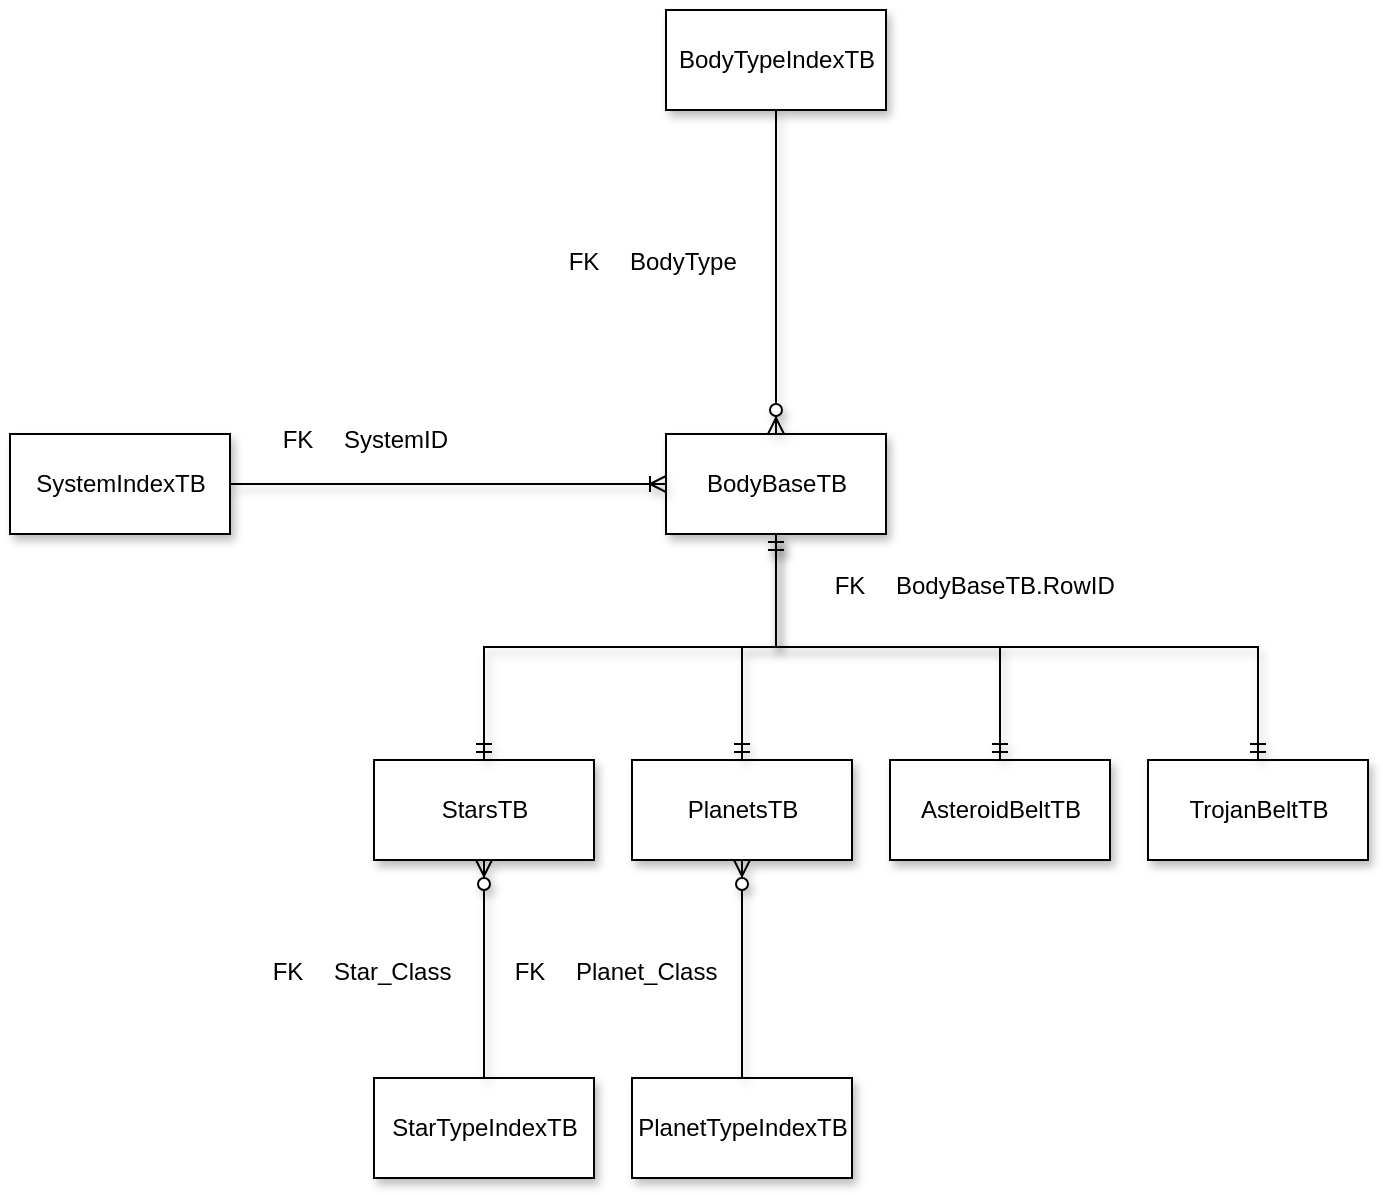 <mxfile version="19.0.3" type="device"><diagram id="LUZ_MT40dJEqigyeHYTx" name="Page-1"><mxGraphModel dx="768" dy="1211" grid="0" gridSize="10" guides="1" tooltips="1" connect="1" arrows="1" fold="1" page="1" pageScale="1" pageWidth="1169" pageHeight="827" math="0" shadow="0"><root><mxCell id="0"/><mxCell id="1" parent="0"/><mxCell id="LrPcLXnYVG-jrPqZWWQE-14" value="SystemIndexTB" style="html=1;shadow=1;sketch=0;" parent="1" vertex="1"><mxGeometry x="136" y="381" width="110" height="50" as="geometry"/></mxCell><mxCell id="LrPcLXnYVG-jrPqZWWQE-15" value="BodyBaseTB" style="html=1;shadow=1;sketch=0;" parent="1" vertex="1"><mxGeometry x="464" y="381" width="110" height="50" as="geometry"/></mxCell><mxCell id="LrPcLXnYVG-jrPqZWWQE-16" value="BodyTypeIndexTB" style="html=1;shadow=1;sketch=0;" parent="1" vertex="1"><mxGeometry x="464" y="169" width="110" height="50" as="geometry"/></mxCell><mxCell id="LrPcLXnYVG-jrPqZWWQE-17" value="" style="fontSize=12;html=1;endArrow=ERzeroToMany;endFill=1;rounded=0;exitX=0.5;exitY=1;exitDx=0;exitDy=0;entryX=0.5;entryY=0;entryDx=0;entryDy=0;shadow=1;sketch=0;" parent="1" source="LrPcLXnYVG-jrPqZWWQE-16" target="LrPcLXnYVG-jrPqZWWQE-15" edge="1"><mxGeometry width="100" height="100" relative="1" as="geometry"><mxPoint x="547" y="477" as="sourcePoint"/><mxPoint x="647" y="377" as="targetPoint"/></mxGeometry></mxCell><mxCell id="LrPcLXnYVG-jrPqZWWQE-18" value="" style="edgeStyle=entityRelationEdgeStyle;fontSize=12;html=1;endArrow=ERoneToMany;rounded=0;exitX=1;exitY=0.5;exitDx=0;exitDy=0;entryX=0;entryY=0.5;entryDx=0;entryDy=0;shadow=1;sketch=0;" parent="1" source="LrPcLXnYVG-jrPqZWWQE-14" target="LrPcLXnYVG-jrPqZWWQE-15" edge="1"><mxGeometry width="100" height="100" relative="1" as="geometry"><mxPoint x="547" y="477" as="sourcePoint"/><mxPoint x="647" y="377" as="targetPoint"/></mxGeometry></mxCell><mxCell id="LrPcLXnYVG-jrPqZWWQE-21" value="StarsTB" style="html=1;shadow=1;sketch=0;" parent="1" vertex="1"><mxGeometry x="318" y="544" width="110" height="50" as="geometry"/></mxCell><mxCell id="LrPcLXnYVG-jrPqZWWQE-22" value="PlanetsTB" style="html=1;shadow=1;sketch=0;" parent="1" vertex="1"><mxGeometry x="447" y="544" width="110" height="50" as="geometry"/></mxCell><mxCell id="LrPcLXnYVG-jrPqZWWQE-23" value="AsteroidBeltTB" style="html=1;shadow=1;sketch=0;" parent="1" vertex="1"><mxGeometry x="576" y="544" width="110" height="50" as="geometry"/></mxCell><mxCell id="LrPcLXnYVG-jrPqZWWQE-24" value="TrojanBeltTB" style="html=1;shadow=1;sketch=0;" parent="1" vertex="1"><mxGeometry x="705" y="544" width="110" height="50" as="geometry"/></mxCell><mxCell id="LrPcLXnYVG-jrPqZWWQE-25" value="" style="edgeStyle=orthogonalEdgeStyle;fontSize=12;html=1;endArrow=ERmandOne;startArrow=ERmandOne;rounded=0;exitX=0.5;exitY=0;exitDx=0;exitDy=0;entryX=0.5;entryY=1;entryDx=0;entryDy=0;shadow=1;sketch=0;" parent="1" source="LrPcLXnYVG-jrPqZWWQE-21" target="LrPcLXnYVG-jrPqZWWQE-15" edge="1"><mxGeometry width="100" height="100" relative="1" as="geometry"><mxPoint x="565" y="483" as="sourcePoint"/><mxPoint x="665" y="383" as="targetPoint"/></mxGeometry></mxCell><mxCell id="LrPcLXnYVG-jrPqZWWQE-26" value="" style="edgeStyle=orthogonalEdgeStyle;fontSize=12;html=1;endArrow=ERmandOne;startArrow=ERmandOne;rounded=0;exitX=0.5;exitY=0;exitDx=0;exitDy=0;entryX=0.5;entryY=1;entryDx=0;entryDy=0;shadow=1;sketch=0;" parent="1" source="LrPcLXnYVG-jrPqZWWQE-22" target="LrPcLXnYVG-jrPqZWWQE-15" edge="1"><mxGeometry width="100" height="100" relative="1" as="geometry"><mxPoint x="527" y="497" as="sourcePoint"/><mxPoint x="673" y="384" as="targetPoint"/></mxGeometry></mxCell><mxCell id="LrPcLXnYVG-jrPqZWWQE-27" value="" style="edgeStyle=orthogonalEdgeStyle;fontSize=12;html=1;endArrow=ERmandOne;startArrow=ERmandOne;rounded=0;exitX=0.5;exitY=0;exitDx=0;exitDy=0;entryX=0.5;entryY=1;entryDx=0;entryDy=0;shadow=1;sketch=0;" parent="1" source="LrPcLXnYVG-jrPqZWWQE-23" target="LrPcLXnYVG-jrPqZWWQE-15" edge="1"><mxGeometry width="100" height="100" relative="1" as="geometry"><mxPoint x="650.0" y="511" as="sourcePoint"/><mxPoint x="667" y="398" as="targetPoint"/></mxGeometry></mxCell><mxCell id="LrPcLXnYVG-jrPqZWWQE-28" value="" style="edgeStyle=orthogonalEdgeStyle;fontSize=12;html=1;endArrow=ERmandOne;startArrow=ERmandOne;rounded=0;exitX=0.5;exitY=0;exitDx=0;exitDy=0;entryX=0.5;entryY=1;entryDx=0;entryDy=0;shadow=1;sketch=0;" parent="1" source="LrPcLXnYVG-jrPqZWWQE-24" target="LrPcLXnYVG-jrPqZWWQE-15" edge="1"><mxGeometry width="100" height="100" relative="1" as="geometry"><mxPoint x="738.0" y="475" as="sourcePoint"/><mxPoint x="755" y="362" as="targetPoint"/></mxGeometry></mxCell><mxCell id="PK7GtCEVsDgJHDYDoT1I-1" value="StarTypeIndexTB" style="html=1;shadow=1;" vertex="1" parent="1"><mxGeometry x="318" y="703" width="110" height="50" as="geometry"/></mxCell><mxCell id="PK7GtCEVsDgJHDYDoT1I-2" value="" style="fontSize=12;html=1;endArrow=ERzeroToMany;endFill=1;rounded=0;shadow=1;sketch=0;exitX=0.5;exitY=0;exitDx=0;exitDy=0;entryX=0.5;entryY=1;entryDx=0;entryDy=0;" edge="1" parent="1" source="PK7GtCEVsDgJHDYDoT1I-1" target="LrPcLXnYVG-jrPqZWWQE-21"><mxGeometry width="100" height="100" relative="1" as="geometry"><mxPoint x="487" y="755" as="sourcePoint"/><mxPoint x="587" y="655" as="targetPoint"/></mxGeometry></mxCell><mxCell id="PK7GtCEVsDgJHDYDoT1I-3" value="PlanetTypeIndexTB" style="html=1;shadow=1;" vertex="1" parent="1"><mxGeometry x="447" y="703" width="110" height="50" as="geometry"/></mxCell><mxCell id="PK7GtCEVsDgJHDYDoT1I-4" value="" style="fontSize=12;html=1;endArrow=ERzeroToMany;endFill=1;rounded=0;shadow=1;sketch=0;exitX=0.5;exitY=0;exitDx=0;exitDy=0;entryX=0.5;entryY=1;entryDx=0;entryDy=0;" edge="1" parent="1" source="PK7GtCEVsDgJHDYDoT1I-3" target="LrPcLXnYVG-jrPqZWWQE-22"><mxGeometry width="100" height="100" relative="1" as="geometry"><mxPoint x="612" y="716" as="sourcePoint"/><mxPoint x="712" y="616" as="targetPoint"/></mxGeometry></mxCell><mxCell id="PK7GtCEVsDgJHDYDoT1I-5" value="" style="shape=table;startSize=0;container=1;collapsible=1;childLayout=tableLayout;fixedRows=1;rowLines=0;fontStyle=0;align=center;resizeLast=1;strokeColor=none;fillColor=none;collapsible=0;shadow=1;" vertex="1" parent="1"><mxGeometry x="265" y="368" width="180" height="30" as="geometry"/></mxCell><mxCell id="PK7GtCEVsDgJHDYDoT1I-6" value="" style="shape=tableRow;horizontal=0;startSize=0;swimlaneHead=0;swimlaneBody=0;fillColor=none;collapsible=0;dropTarget=0;points=[[0,0.5],[1,0.5]];portConstraint=eastwest;top=0;left=0;right=0;bottom=0;shadow=1;" vertex="1" parent="PK7GtCEVsDgJHDYDoT1I-5"><mxGeometry width="180" height="30" as="geometry"/></mxCell><mxCell id="PK7GtCEVsDgJHDYDoT1I-7" value="FK" style="shape=partialRectangle;connectable=0;fillColor=none;top=0;left=0;bottom=0;right=0;fontStyle=0;overflow=hidden;shadow=1;" vertex="1" parent="PK7GtCEVsDgJHDYDoT1I-6"><mxGeometry width="30" height="30" as="geometry"><mxRectangle width="30" height="30" as="alternateBounds"/></mxGeometry></mxCell><mxCell id="PK7GtCEVsDgJHDYDoT1I-8" value="SystemID" style="shape=partialRectangle;connectable=0;fillColor=none;top=0;left=0;bottom=0;right=0;align=left;spacingLeft=6;fontStyle=0;overflow=hidden;shadow=1;" vertex="1" parent="PK7GtCEVsDgJHDYDoT1I-6"><mxGeometry x="30" width="150" height="30" as="geometry"><mxRectangle width="150" height="30" as="alternateBounds"/></mxGeometry></mxCell><mxCell id="PK7GtCEVsDgJHDYDoT1I-9" value="" style="shape=table;startSize=0;container=1;collapsible=1;childLayout=tableLayout;fixedRows=1;rowLines=0;fontStyle=0;align=center;resizeLast=1;strokeColor=none;fillColor=none;collapsible=0;shadow=1;" vertex="1" parent="1"><mxGeometry x="541" y="441" width="158" height="30" as="geometry"/></mxCell><mxCell id="PK7GtCEVsDgJHDYDoT1I-10" value="" style="shape=tableRow;horizontal=0;startSize=0;swimlaneHead=0;swimlaneBody=0;fillColor=none;collapsible=0;dropTarget=0;points=[[0,0.5],[1,0.5]];portConstraint=eastwest;top=0;left=0;right=0;bottom=0;shadow=1;" vertex="1" parent="PK7GtCEVsDgJHDYDoT1I-9"><mxGeometry width="158" height="30" as="geometry"/></mxCell><mxCell id="PK7GtCEVsDgJHDYDoT1I-11" value="FK" style="shape=partialRectangle;connectable=0;fillColor=none;top=0;left=0;bottom=0;right=0;fontStyle=0;overflow=hidden;shadow=1;" vertex="1" parent="PK7GtCEVsDgJHDYDoT1I-10"><mxGeometry width="30" height="30" as="geometry"><mxRectangle width="30" height="30" as="alternateBounds"/></mxGeometry></mxCell><mxCell id="PK7GtCEVsDgJHDYDoT1I-12" value="BodyBaseTB.RowID" style="shape=partialRectangle;connectable=0;fillColor=none;top=0;left=0;bottom=0;right=0;align=left;spacingLeft=6;fontStyle=0;overflow=hidden;shadow=1;" vertex="1" parent="PK7GtCEVsDgJHDYDoT1I-10"><mxGeometry x="30" width="128" height="30" as="geometry"><mxRectangle width="128" height="30" as="alternateBounds"/></mxGeometry></mxCell><mxCell id="PK7GtCEVsDgJHDYDoT1I-13" value="" style="shape=table;startSize=0;container=1;collapsible=1;childLayout=tableLayout;fixedRows=1;rowLines=0;fontStyle=0;align=center;resizeLast=1;strokeColor=none;fillColor=none;collapsible=0;shadow=1;" vertex="1" parent="1"><mxGeometry x="408" y="279" width="101" height="30" as="geometry"/></mxCell><mxCell id="PK7GtCEVsDgJHDYDoT1I-14" value="" style="shape=tableRow;horizontal=0;startSize=0;swimlaneHead=0;swimlaneBody=0;fillColor=none;collapsible=0;dropTarget=0;points=[[0,0.5],[1,0.5]];portConstraint=eastwest;top=0;left=0;right=0;bottom=0;shadow=1;" vertex="1" parent="PK7GtCEVsDgJHDYDoT1I-13"><mxGeometry width="101" height="30" as="geometry"/></mxCell><mxCell id="PK7GtCEVsDgJHDYDoT1I-15" value="FK" style="shape=partialRectangle;connectable=0;fillColor=none;top=0;left=0;bottom=0;right=0;fontStyle=0;overflow=hidden;shadow=1;" vertex="1" parent="PK7GtCEVsDgJHDYDoT1I-14"><mxGeometry width="30" height="30" as="geometry"><mxRectangle width="30" height="30" as="alternateBounds"/></mxGeometry></mxCell><mxCell id="PK7GtCEVsDgJHDYDoT1I-16" value="BodyType" style="shape=partialRectangle;connectable=0;fillColor=none;top=0;left=0;bottom=0;right=0;align=left;spacingLeft=6;fontStyle=0;overflow=hidden;shadow=1;" vertex="1" parent="PK7GtCEVsDgJHDYDoT1I-14"><mxGeometry x="30" width="71" height="30" as="geometry"><mxRectangle width="71" height="30" as="alternateBounds"/></mxGeometry></mxCell><mxCell id="PK7GtCEVsDgJHDYDoT1I-17" value="" style="shape=table;startSize=0;container=1;collapsible=1;childLayout=tableLayout;fixedRows=1;rowLines=0;fontStyle=0;align=center;resizeLast=1;strokeColor=none;fillColor=none;collapsible=0;shadow=1;" vertex="1" parent="1"><mxGeometry x="260" y="634" width="104" height="30" as="geometry"/></mxCell><mxCell id="PK7GtCEVsDgJHDYDoT1I-18" value="" style="shape=tableRow;horizontal=0;startSize=0;swimlaneHead=0;swimlaneBody=0;fillColor=none;collapsible=0;dropTarget=0;points=[[0,0.5],[1,0.5]];portConstraint=eastwest;top=0;left=0;right=0;bottom=0;shadow=1;" vertex="1" parent="PK7GtCEVsDgJHDYDoT1I-17"><mxGeometry width="104" height="30" as="geometry"/></mxCell><mxCell id="PK7GtCEVsDgJHDYDoT1I-19" value="FK" style="shape=partialRectangle;connectable=0;fillColor=none;top=0;left=0;bottom=0;right=0;fontStyle=0;overflow=hidden;shadow=1;" vertex="1" parent="PK7GtCEVsDgJHDYDoT1I-18"><mxGeometry width="30" height="30" as="geometry"><mxRectangle width="30" height="30" as="alternateBounds"/></mxGeometry></mxCell><mxCell id="PK7GtCEVsDgJHDYDoT1I-20" value="Star_Class" style="shape=partialRectangle;connectable=0;fillColor=none;top=0;left=0;bottom=0;right=0;align=left;spacingLeft=6;fontStyle=0;overflow=hidden;shadow=1;" vertex="1" parent="PK7GtCEVsDgJHDYDoT1I-18"><mxGeometry x="30" width="74" height="30" as="geometry"><mxRectangle width="74" height="30" as="alternateBounds"/></mxGeometry></mxCell><mxCell id="PK7GtCEVsDgJHDYDoT1I-21" value="" style="shape=table;startSize=0;container=1;collapsible=1;childLayout=tableLayout;fixedRows=1;rowLines=0;fontStyle=0;align=center;resizeLast=1;strokeColor=none;fillColor=none;collapsible=0;shadow=1;" vertex="1" parent="1"><mxGeometry x="381" y="634" width="120" height="30" as="geometry"/></mxCell><mxCell id="PK7GtCEVsDgJHDYDoT1I-22" value="" style="shape=tableRow;horizontal=0;startSize=0;swimlaneHead=0;swimlaneBody=0;fillColor=none;collapsible=0;dropTarget=0;points=[[0,0.5],[1,0.5]];portConstraint=eastwest;top=0;left=0;right=0;bottom=0;shadow=1;" vertex="1" parent="PK7GtCEVsDgJHDYDoT1I-21"><mxGeometry width="120" height="30" as="geometry"/></mxCell><mxCell id="PK7GtCEVsDgJHDYDoT1I-23" value="FK" style="shape=partialRectangle;connectable=0;fillColor=none;top=0;left=0;bottom=0;right=0;fontStyle=0;overflow=hidden;shadow=1;" vertex="1" parent="PK7GtCEVsDgJHDYDoT1I-22"><mxGeometry width="30" height="30" as="geometry"><mxRectangle width="30" height="30" as="alternateBounds"/></mxGeometry></mxCell><mxCell id="PK7GtCEVsDgJHDYDoT1I-24" value="Planet_Class" style="shape=partialRectangle;connectable=0;fillColor=none;top=0;left=0;bottom=0;right=0;align=left;spacingLeft=6;fontStyle=0;overflow=hidden;shadow=1;" vertex="1" parent="PK7GtCEVsDgJHDYDoT1I-22"><mxGeometry x="30" width="90" height="30" as="geometry"><mxRectangle width="90" height="30" as="alternateBounds"/></mxGeometry></mxCell></root></mxGraphModel></diagram></mxfile>